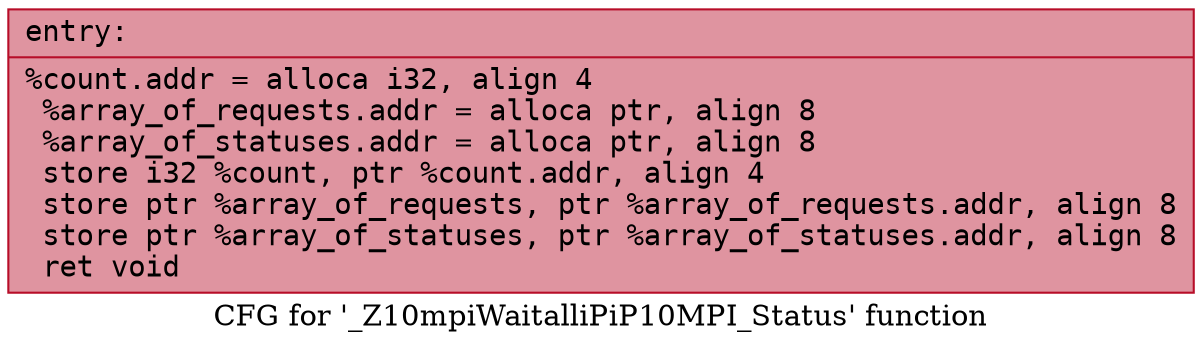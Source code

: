 digraph "CFG for '_Z10mpiWaitalliPiP10MPI_Status' function" {
	label="CFG for '_Z10mpiWaitalliPiP10MPI_Status' function";

	Node0x5606e00594d0 [shape=record,color="#b70d28ff", style=filled, fillcolor="#b70d2870" fontname="Courier",label="{entry:\l|  %count.addr = alloca i32, align 4\l  %array_of_requests.addr = alloca ptr, align 8\l  %array_of_statuses.addr = alloca ptr, align 8\l  store i32 %count, ptr %count.addr, align 4\l  store ptr %array_of_requests, ptr %array_of_requests.addr, align 8\l  store ptr %array_of_statuses, ptr %array_of_statuses.addr, align 8\l  ret void\l}"];
}
